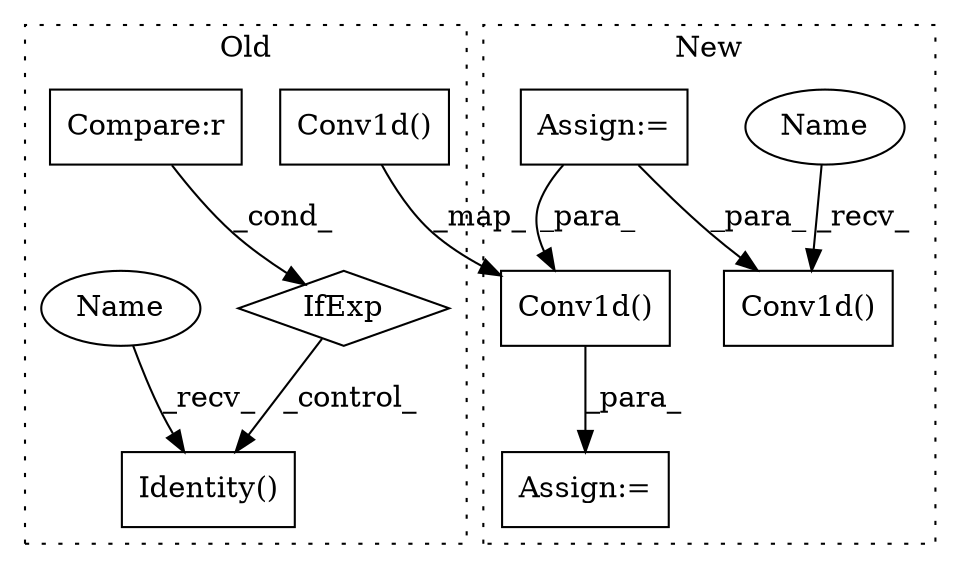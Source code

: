 digraph G {
subgraph cluster0 {
1 [label="IfExp" a="51" s="2854,2865" l="4,6" shape="diamond"];
3 [label="Compare:r" a="40" s="2679" l="21" shape="box"];
6 [label="Identity()" a="75" s="2871" l="13" shape="box"];
7 [label="Conv1d()" a="75" s="2721,2735" l="10,72" shape="box"];
10 [label="Name" a="87" s="2871" l="2" shape="ellipse"];
label = "Old";
style="dotted";
}
subgraph cluster1 {
2 [label="Conv1d()" a="75" s="3279,3303" l="10,54" shape="box"];
4 [label="Assign:=" a="68" s="3012" l="3" shape="box"];
5 [label="Assign:=" a="68" s="3137" l="3" shape="box"];
8 [label="Conv1d()" a="75" s="3140,3164" l="10,38" shape="box"];
9 [label="Name" a="87" s="3279" l="2" shape="ellipse"];
label = "New";
style="dotted";
}
1 -> 6 [label="_control_"];
3 -> 1 [label="_cond_"];
4 -> 2 [label="_para_"];
4 -> 8 [label="_para_"];
7 -> 8 [label="_map_"];
8 -> 5 [label="_para_"];
9 -> 2 [label="_recv_"];
10 -> 6 [label="_recv_"];
}